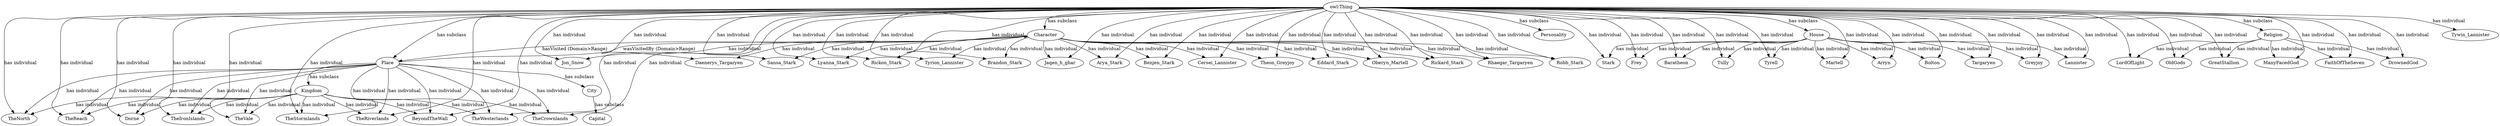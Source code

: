 digraph g {
	"owl:Thing" -> "Lyanna_Stark" [label="has individual"]
	"owl:Thing" -> "Tyrion_Lannister" [label="has individual"]
	"owl:Thing" -> "TheStormlands" [label="has individual"]
	"owl:Thing" -> "TheRiverlands" [label="has individual"]
	"Character" -> "Brandon_Stark" [label="has individual"]
	"Place" -> "Character" [label="wasVisitedBy (Domain>Range)"]
	"owl:Thing" -> "Personality" [label="has subclass"]
	"owl:Thing" -> "Stark" [label="has individual"]
	"owl:Thing" -> "LordOfLight" [label="has individual"]
	"owl:Thing" -> "Frey" [label="has individual"]
	"owl:Thing" -> "BeyondTheWall" [label="has individual"]
	"owl:Thing" -> "OldGods" [label="has individual"]
	"Religion" -> "OldGods" [label="has individual"]
	"owl:Thing" -> "Daenerys_Targaryen" [label="has individual"]
	"Character" -> "Rickon_Stark" [label="has individual"]
	"owl:Thing" -> "Rickon_Stark" [label="has individual"]
	"Place" -> "BeyondTheWall" [label="has individual"]
	"owl:Thing" -> "Brandon_Stark" [label="has individual"]
	"Religion" -> "LordOfLight" [label="has individual"]
	"owl:Thing" -> "TheWesterlands" [label="has individual"]
	"House" -> "Baratheon" [label="has individual"]
	"owl:Thing" -> "Jon_Snow" [label="has individual"]
	"Kingdom" -> "BeyondTheWall" [label="has individual"]
	"Place" -> "TheRiverlands" [label="has individual"]
	"Kingdom" -> "TheStormlands" [label="has individual"]
	"Place" -> "Kingdom" [label="has subclass"]
	"House" -> "Tully" [label="has individual"]
	"Character" -> "Sansa_Stark" [label="has individual"]
	"owl:Thing" -> "GreatStallion" [label="has individual"]
	"owl:Thing" -> "Baratheon" [label="has individual"]
	"owl:Thing" -> "Tywin_Lannister" [label="has individual"]
	"Religion" -> "GreatStallion" [label="has individual"]
	"Place" -> "TheCrownlands" [label="has individual"]
	"owl:Thing" -> "Jaqen_h_ghar" [label="has individual"]
	"Character" -> "Jaqen_h_ghar" [label="has individual"]
	"owl:Thing" -> "Arya_Stark" [label="has individual"]
	"Place" -> "TheNorth" [label="has individual"]
	"owl:Thing" -> "Religion" [label="has subclass"]
	"owl:Thing" -> "Place" [label="has subclass"]
	"owl:Thing" -> "Sansa_Stark" [label="has individual"]
	"owl:Thing" -> "Rickard_Stark" [label="has individual"]
	"owl:Thing" -> "Tyrell" [label="has individual"]
	"Character" -> "Robb_Stark" [label="has individual"]
	"House" -> "Frey" [label="has individual"]
	"Character" -> "Tyrion_Lannister" [label="has individual"]
	"owl:Thing" -> "Benjen_Stark" [label="has individual"]
	"owl:Thing" -> "Martell" [label="has individual"]
	"owl:Thing" -> "Arryn" [label="has individual"]
	"House" -> "Martell" [label="has individual"]
	"Character" -> "Lyanna_Stark" [label="has individual"]
	"owl:Thing" -> "TheReach" [label="has individual"]
	"owl:Thing" -> "Dorne" [label="has individual"]
	"Character" -> "Theon_Greyjoy" [label="has individual"]
	"owl:Thing" -> "Cersei_Lannister" [label="has individual"]
	"Religion" -> "ManyFacedGod" [label="has individual"]
	"Place" -> "TheWesterlands" [label="has individual"]
	"House" -> "Stark" [label="has individual"]
	"owl:Thing" -> "Character" [label="has subclass"]
	"Place" -> "TheStormlands" [label="has individual"]
	"House" -> "Lannister" [label="has individual"]
	"House" -> "Arryn" [label="has individual"]
	"Character" -> "Oberyn_Martell" [label="has individual"]
	"Kingdom" -> "TheIronIslands" [label="has individual"]
	"Religion" -> "FaithOfTheSeven" [label="has individual"]
	"owl:Thing" -> "Eddard_Stark" [label="has individual"]
	"Character" -> "Jon_Snow" [label="has individual"]
	"owl:Thing" -> "TheVale" [label="has individual"]
	"owl:Thing" -> "TheNorth" [label="has individual"]
	"owl:Thing" -> "TheIronIslands" [label="has individual"]
	"Place" -> "TheIronIslands" [label="has individual"]
	"owl:Thing" -> "Lannister" [label="has individual"]
	"owl:Thing" -> "Bolton" [label="has individual"]
	"Kingdom" -> "TheReach" [label="has individual"]
	"owl:Thing" -> "Rhaegar_Targaryen" [label="has individual"]
	"House" -> "Tyrell" [label="has individual"]
	"Character" -> "Arya_Stark" [label="has individual"]
	"Character" -> "Place" [label="hasVisited (Domain>Range)"]
	"Character" -> "Daenerys_Targaryen" [label="has individual"]
	"Character" -> "Rhaegar_Targaryen" [label="has individual"]
	"owl:Thing" -> "Tully" [label="has individual"]
	"Kingdom" -> "TheNorth" [label="has individual"]
	"Place" -> "Dorne" [label="has individual"]
	"owl:Thing" -> "House" [label="has subclass"]
	"owl:Thing" -> "Targaryen" [label="has individual"]
	"Kingdom" -> "Dorne" [label="has individual"]
	"owl:Thing" -> "ManyFacedGod" [label="has individual"]
	"owl:Thing" -> "Theon_Greyjoy" [label="has individual"]
	"Character" -> "Rickard_Stark" [label="has individual"]
	"City" -> "Capital" [label="has subclass"]
	"House" -> "Targaryen" [label="has individual"]
	"Kingdom" -> "TheCrownlands" [label="has individual"]
	"House" -> "Bolton" [label="has individual"]
	"Place" -> "TheReach" [label="has individual"]
	"owl:Thing" -> "DrownedGod" [label="has individual"]
	"Character" -> "Cersei_Lannister" [label="has individual"]
	"Character" -> "Benjen_Stark" [label="has individual"]
	"Place" -> "TheVale" [label="has individual"]
	"Character" -> "Eddard_Stark" [label="has individual"]
	"House" -> "Greyjoy" [label="has individual"]
	"Kingdom" -> "TheRiverlands" [label="has individual"]
	"owl:Thing" -> "Robb_Stark" [label="has individual"]
	"Religion" -> "DrownedGod" [label="has individual"]
	"Kingdom" -> "TheVale" [label="has individual"]
	"Kingdom" -> "TheWesterlands" [label="has individual"]
	"owl:Thing" -> "FaithOfTheSeven" [label="has individual"]
	"owl:Thing" -> "Greyjoy" [label="has individual"]
	"owl:Thing" -> "TheCrownlands" [label="has individual"]
	"owl:Thing" -> "Oberyn_Martell" [label="has individual"]
	"Place" -> "City" [label="has subclass"]
}
